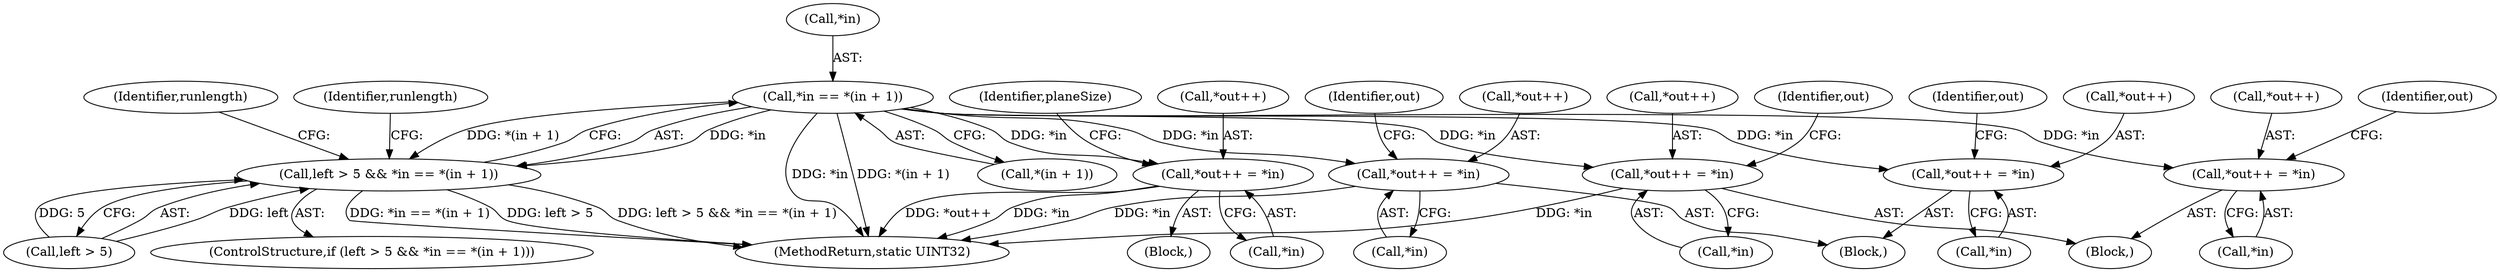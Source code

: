 digraph "0_FreeRDP_d1112c279bd1a327e8e4d0b5f371458bf2579659_7@pointer" {
"1000134" [label="(Call,*in == *(in + 1))"];
"1000130" [label="(Call,left > 5 && *in == *(in + 1))"];
"1000150" [label="(Call,*out++ = *in)"];
"1000164" [label="(Call,*out++ = *in)"];
"1000170" [label="(Call,*out++ = *in)"];
"1000191" [label="(Call,*out++ = *in)"];
"1000197" [label="(Call,*out++ = *in)"];
"1000267" [label="(MethodReturn,static UINT32)"];
"1000147" [label="(Identifier,runlength)"];
"1000174" [label="(Call,*in)"];
"1000197" [label="(Call,*out++ = *in)"];
"1000173" [label="(Identifier,out)"];
"1000190" [label="(Block,)"];
"1000191" [label="(Call,*out++ = *in)"];
"1000206" [label="(Identifier,out)"];
"1000134" [label="(Call,*in == *(in + 1))"];
"1000130" [label="(Call,left > 5 && *in == *(in + 1))"];
"1000157" [label="(Identifier,planeSize)"];
"1000137" [label="(Call,*(in + 1))"];
"1000149" [label="(Block,)"];
"1000151" [label="(Call,*out++)"];
"1000164" [label="(Call,*out++ = *in)"];
"1000192" [label="(Call,*out++)"];
"1000143" [label="(Identifier,runlength)"];
"1000131" [label="(Call,left > 5)"];
"1000198" [label="(Call,*out++)"];
"1000129" [label="(ControlStructure,if (left > 5 && *in == *(in + 1)))"];
"1000201" [label="(Call,*in)"];
"1000200" [label="(Identifier,out)"];
"1000150" [label="(Call,*out++ = *in)"];
"1000135" [label="(Call,*in)"];
"1000179" [label="(Identifier,out)"];
"1000165" [label="(Call,*out++)"];
"1000163" [label="(Block,)"];
"1000170" [label="(Call,*out++ = *in)"];
"1000195" [label="(Call,*in)"];
"1000168" [label="(Call,*in)"];
"1000154" [label="(Call,*in)"];
"1000171" [label="(Call,*out++)"];
"1000134" -> "1000130"  [label="AST: "];
"1000134" -> "1000137"  [label="CFG: "];
"1000135" -> "1000134"  [label="AST: "];
"1000137" -> "1000134"  [label="AST: "];
"1000130" -> "1000134"  [label="CFG: "];
"1000134" -> "1000267"  [label="DDG: *in"];
"1000134" -> "1000267"  [label="DDG: *(in + 1)"];
"1000134" -> "1000130"  [label="DDG: *in"];
"1000134" -> "1000130"  [label="DDG: *(in + 1)"];
"1000134" -> "1000150"  [label="DDG: *in"];
"1000134" -> "1000164"  [label="DDG: *in"];
"1000134" -> "1000170"  [label="DDG: *in"];
"1000134" -> "1000191"  [label="DDG: *in"];
"1000134" -> "1000197"  [label="DDG: *in"];
"1000130" -> "1000129"  [label="AST: "];
"1000130" -> "1000131"  [label="CFG: "];
"1000131" -> "1000130"  [label="AST: "];
"1000143" -> "1000130"  [label="CFG: "];
"1000147" -> "1000130"  [label="CFG: "];
"1000130" -> "1000267"  [label="DDG: left > 5 && *in == *(in + 1)"];
"1000130" -> "1000267"  [label="DDG: *in == *(in + 1)"];
"1000130" -> "1000267"  [label="DDG: left > 5"];
"1000131" -> "1000130"  [label="DDG: left"];
"1000131" -> "1000130"  [label="DDG: 5"];
"1000150" -> "1000149"  [label="AST: "];
"1000150" -> "1000154"  [label="CFG: "];
"1000151" -> "1000150"  [label="AST: "];
"1000154" -> "1000150"  [label="AST: "];
"1000157" -> "1000150"  [label="CFG: "];
"1000150" -> "1000267"  [label="DDG: *out++"];
"1000150" -> "1000267"  [label="DDG: *in"];
"1000164" -> "1000163"  [label="AST: "];
"1000164" -> "1000168"  [label="CFG: "];
"1000165" -> "1000164"  [label="AST: "];
"1000168" -> "1000164"  [label="AST: "];
"1000173" -> "1000164"  [label="CFG: "];
"1000170" -> "1000163"  [label="AST: "];
"1000170" -> "1000174"  [label="CFG: "];
"1000171" -> "1000170"  [label="AST: "];
"1000174" -> "1000170"  [label="AST: "];
"1000179" -> "1000170"  [label="CFG: "];
"1000170" -> "1000267"  [label="DDG: *in"];
"1000191" -> "1000190"  [label="AST: "];
"1000191" -> "1000195"  [label="CFG: "];
"1000192" -> "1000191"  [label="AST: "];
"1000195" -> "1000191"  [label="AST: "];
"1000200" -> "1000191"  [label="CFG: "];
"1000197" -> "1000190"  [label="AST: "];
"1000197" -> "1000201"  [label="CFG: "];
"1000198" -> "1000197"  [label="AST: "];
"1000201" -> "1000197"  [label="AST: "];
"1000206" -> "1000197"  [label="CFG: "];
"1000197" -> "1000267"  [label="DDG: *in"];
}
